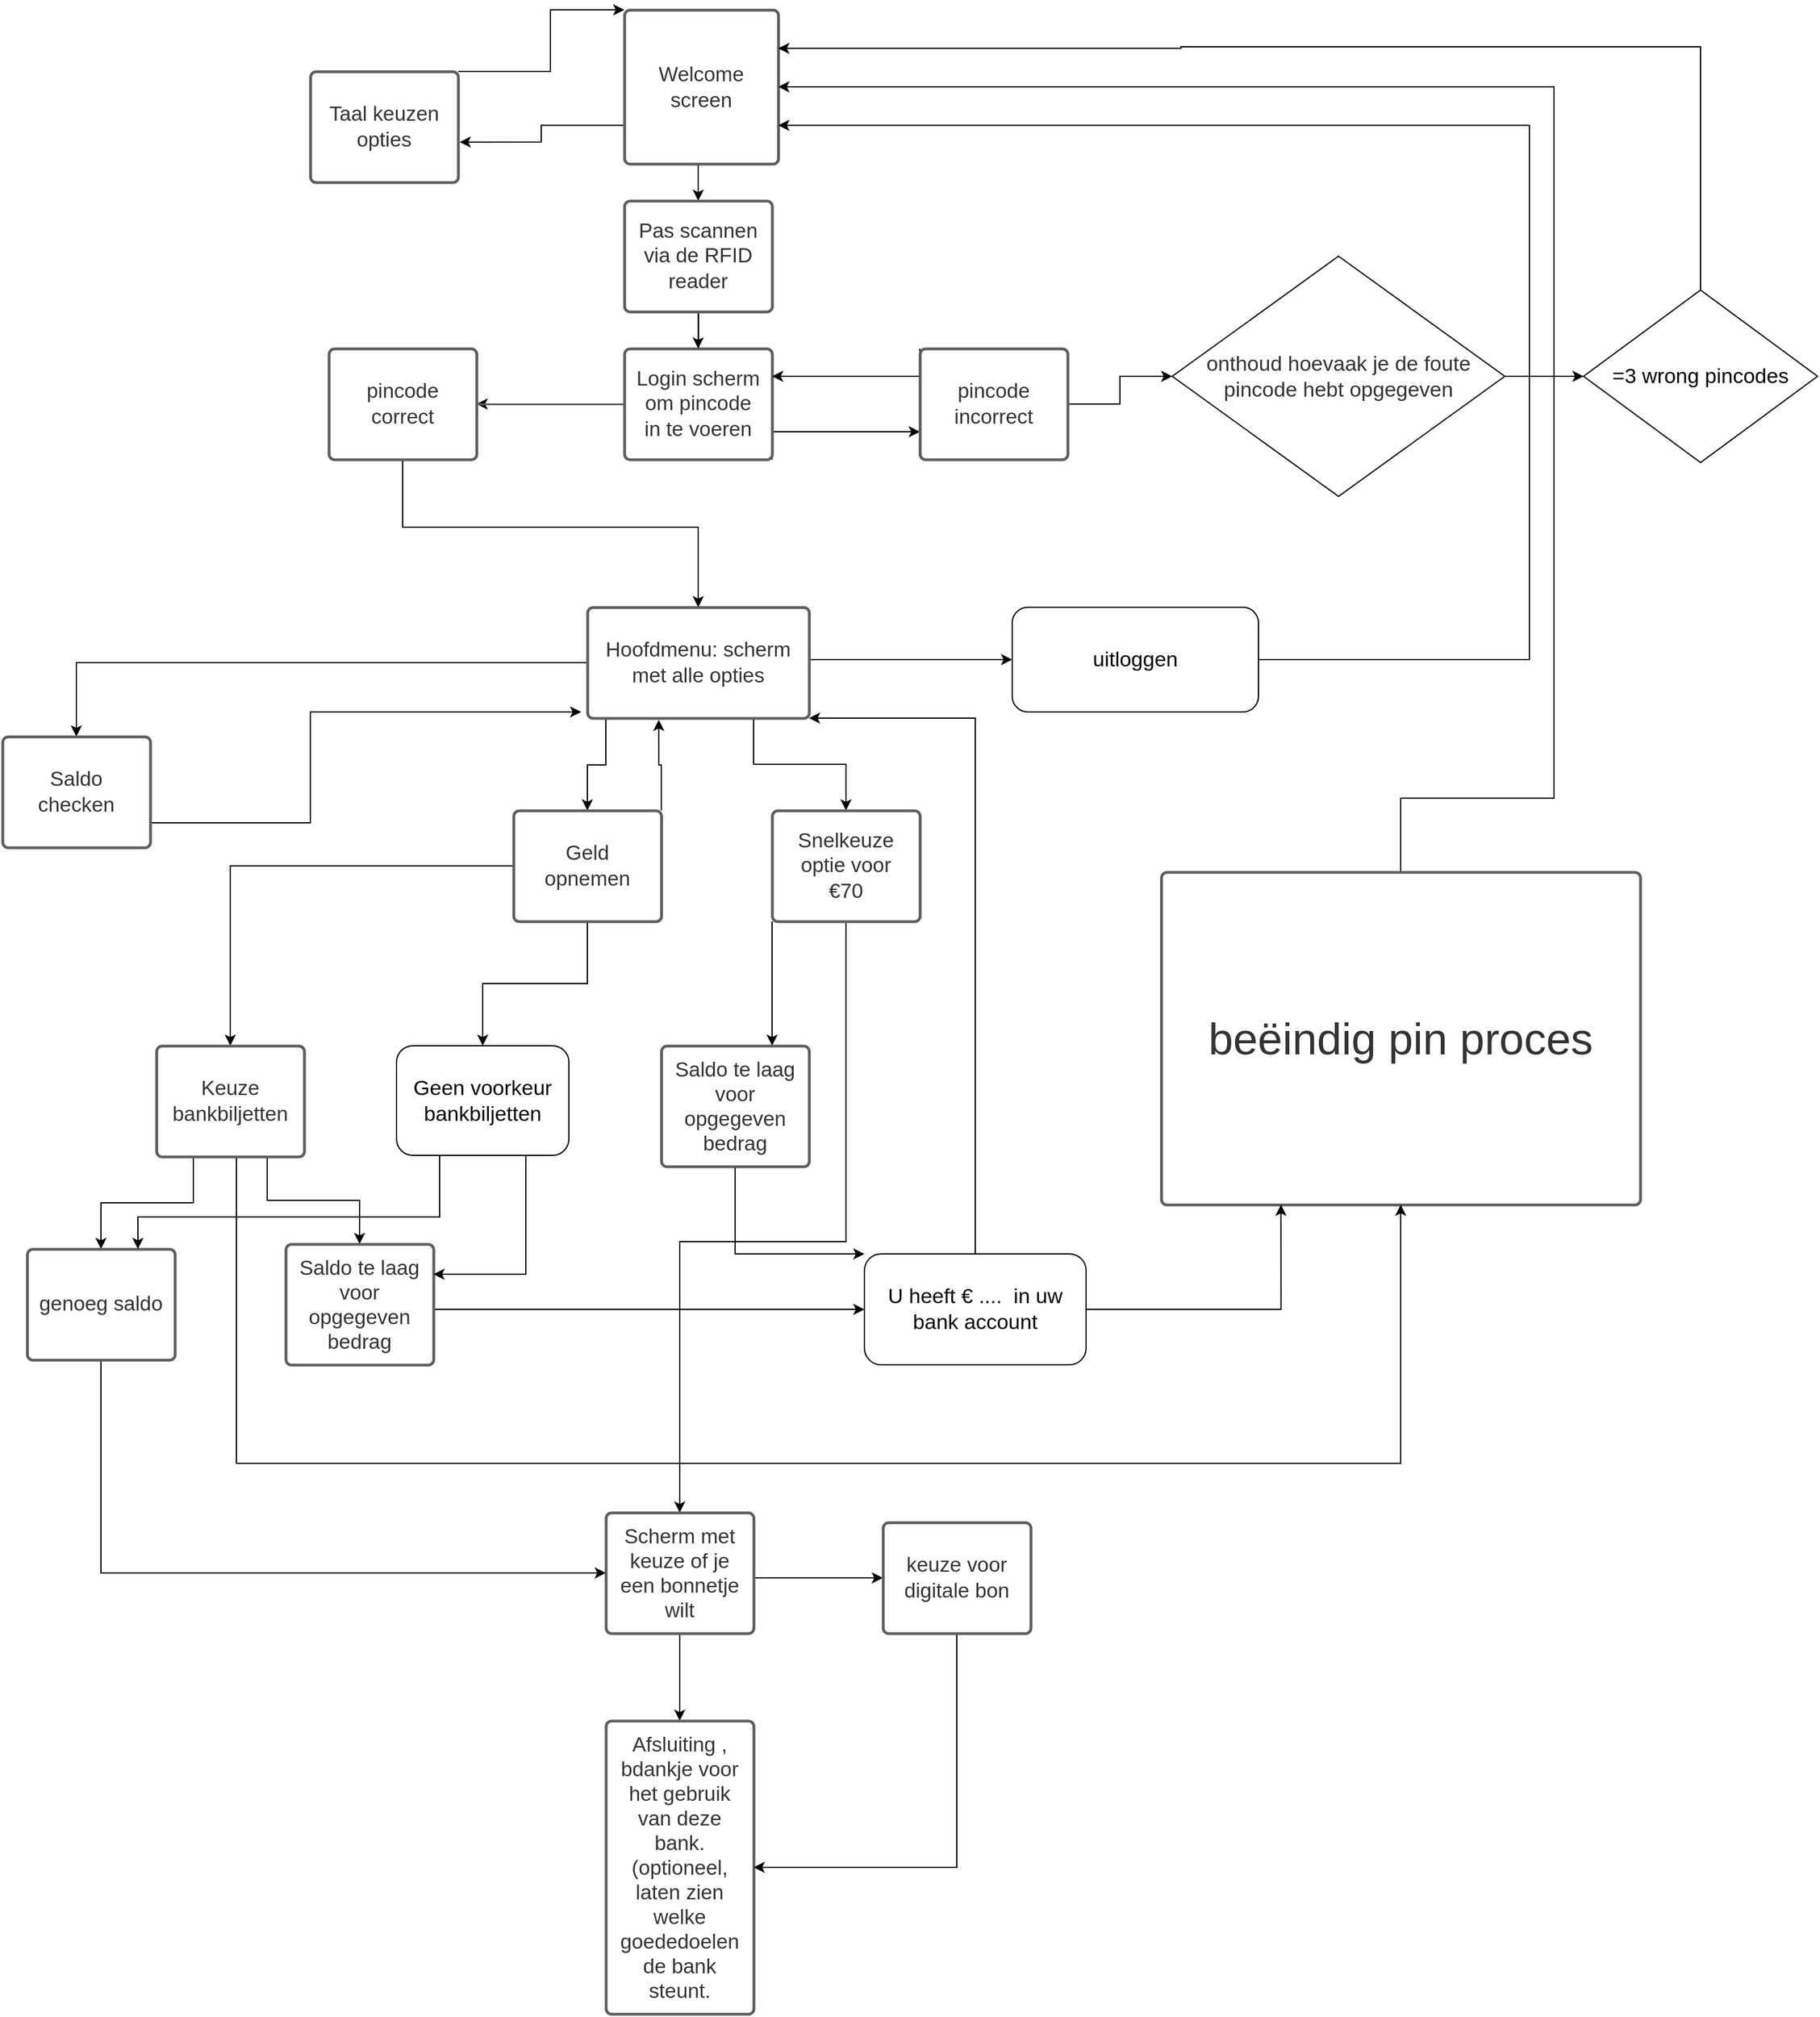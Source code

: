 <mxfile version="14.3.2" type="device"><diagram id="6TwHwUzvf1JlpeGku9jN" name="Page-1"><mxGraphModel dx="1826" dy="1998" grid="1" gridSize="10" guides="1" tooltips="1" connect="1" arrows="1" fold="1" page="1" pageScale="1" pageWidth="827" pageHeight="1169" math="0" shadow="0"><root><mxCell id="0"/><mxCell id="1" parent="0"/><mxCell id="EdNJwBagdOE1zXl4l_WX-129" style="edgeStyle=orthogonalEdgeStyle;rounded=0;orthogonalLoop=1;jettySize=auto;html=1;exitX=0.5;exitY=1;exitDx=0;exitDy=0;entryX=0.5;entryY=0;entryDx=0;entryDy=0;" parent="1" source="EdNJwBagdOE1zXl4l_WX-60" target="EdNJwBagdOE1zXl4l_WX-72" edge="1"><mxGeometry relative="1" as="geometry"/></mxCell><mxCell id="EdNJwBagdOE1zXl4l_WX-163" style="edgeStyle=orthogonalEdgeStyle;rounded=0;orthogonalLoop=1;jettySize=auto;html=1;exitX=0;exitY=0.75;exitDx=0;exitDy=0;entryX=1.011;entryY=0.637;entryDx=0;entryDy=0;entryPerimeter=0;" parent="1" source="EdNJwBagdOE1zXl4l_WX-60" target="EdNJwBagdOE1zXl4l_WX-73" edge="1"><mxGeometry relative="1" as="geometry"><mxPoint x="570" y="80" as="targetPoint"/></mxGeometry></mxCell><UserObject label="Welcome screen" lucidchartObjectId="Pe5U74-ZCn~P" id="EdNJwBagdOE1zXl4l_WX-60"><mxCell style="html=1;overflow=block;blockSpacing=1;whiteSpace=wrap;;whiteSpace=wrap;fontSize=16.7;fontColor=#333333;align=center;spacing=9;strokeColor=#5e5e5e;strokeOpacity=100;rounded=1;absoluteArcSize=1;arcSize=9;strokeWidth=2.3;" parent="1" vertex="1"><mxGeometry x="685" y="-40" width="125" height="125" as="geometry"/></mxCell></UserObject><mxCell id="EdNJwBagdOE1zXl4l_WX-150" value="" style="edgeStyle=orthogonalEdgeStyle;rounded=0;orthogonalLoop=1;jettySize=auto;html=1;" parent="1" source="EdNJwBagdOE1zXl4l_WX-61" target="EdNJwBagdOE1zXl4l_WX-77" edge="1"><mxGeometry relative="1" as="geometry"/></mxCell><mxCell id="EdNJwBagdOE1zXl4l_WX-171" style="edgeStyle=orthogonalEdgeStyle;rounded=0;orthogonalLoop=1;jettySize=auto;html=1;exitX=1;exitY=1;exitDx=0;exitDy=0;entryX=0;entryY=0.75;entryDx=0;entryDy=0;" parent="1" source="EdNJwBagdOE1zXl4l_WX-61" target="EdNJwBagdOE1zXl4l_WX-79" edge="1"><mxGeometry relative="1" as="geometry"><Array as="points"><mxPoint x="805" y="303"/></Array></mxGeometry></mxCell><UserObject label="Login scherm om pincode in te voeren" lucidchartObjectId="j99iEyHKEl2F" id="EdNJwBagdOE1zXl4l_WX-61"><mxCell style="html=1;overflow=block;blockSpacing=1;whiteSpace=wrap;;whiteSpace=wrap;fontSize=16.7;fontColor=#333333;align=center;spacing=9;strokeColor=#5E5E5E;rounded=1;absoluteArcSize=1;arcSize=9;strokeWidth=2.3;" parent="1" vertex="1"><mxGeometry x="685" y="235" width="120" height="90" as="geometry"/></mxCell></UserObject><UserObject label="" lucidchartObjectId="SznltA3EEMc." id="EdNJwBagdOE1zXl4l_WX-63"><mxCell style="html=1;jettySize=18;whiteSpace=wrap;fontSize=13;strokeColor=#5E5E5E;strokeWidth=1.5;rounded=0;startArrow=none;;endArrow=none;;exitX=0.5;exitY=1.013;exitPerimeter=0;entryX=0.5;entryY=-0.012;entryPerimeter=0;" parent="1" source="EdNJwBagdOE1zXl4l_WX-72" target="EdNJwBagdOE1zXl4l_WX-61" edge="1"><mxGeometry width="100" height="100" relative="1" as="geometry"><Array as="points"/></mxGeometry></mxCell></UserObject><mxCell id="EdNJwBagdOE1zXl4l_WX-134" style="edgeStyle=orthogonalEdgeStyle;rounded=0;orthogonalLoop=1;jettySize=auto;html=1;entryX=0.5;entryY=0;entryDx=0;entryDy=0;" parent="1" source="EdNJwBagdOE1zXl4l_WX-65" target="EdNJwBagdOE1zXl4l_WX-66" edge="1"><mxGeometry relative="1" as="geometry"/></mxCell><mxCell id="EdNJwBagdOE1zXl4l_WX-136" style="edgeStyle=orthogonalEdgeStyle;rounded=0;orthogonalLoop=1;jettySize=auto;html=1;exitX=0.25;exitY=1;exitDx=0;exitDy=0;entryX=0.5;entryY=0;entryDx=0;entryDy=0;" parent="1" source="EdNJwBagdOE1zXl4l_WX-65" target="EdNJwBagdOE1zXl4l_WX-67" edge="1"><mxGeometry relative="1" as="geometry"><Array as="points"><mxPoint x="670" y="535"/><mxPoint x="670" y="573"/><mxPoint x="655" y="573"/></Array></mxGeometry></mxCell><mxCell id="EdNJwBagdOE1zXl4l_WX-137" style="edgeStyle=orthogonalEdgeStyle;rounded=0;orthogonalLoop=1;jettySize=auto;html=1;exitX=0.75;exitY=1;exitDx=0;exitDy=0;entryX=0.5;entryY=0;entryDx=0;entryDy=0;" parent="1" source="EdNJwBagdOE1zXl4l_WX-65" target="EdNJwBagdOE1zXl4l_WX-68" edge="1"><mxGeometry relative="1" as="geometry"/></mxCell><mxCell id="EdNJwBagdOE1zXl4l_WX-153" style="edgeStyle=orthogonalEdgeStyle;rounded=0;orthogonalLoop=1;jettySize=auto;html=1;exitX=1;exitY=0.5;exitDx=0;exitDy=0;entryX=0;entryY=0.5;entryDx=0;entryDy=0;" parent="1" source="EdNJwBagdOE1zXl4l_WX-65" target="EdNJwBagdOE1zXl4l_WX-152" edge="1"><mxGeometry relative="1" as="geometry"><Array as="points"><mxPoint x="835" y="488"/></Array></mxGeometry></mxCell><UserObject label="Hoofdmenu: scherm met alle opties" lucidchartObjectId="Xd-i0r9BGvrE" id="EdNJwBagdOE1zXl4l_WX-65"><mxCell style="html=1;overflow=block;blockSpacing=1;whiteSpace=wrap;;whiteSpace=wrap;fontSize=16.7;fontColor=#333333;align=center;spacing=3.8;strokeColor=#5e5e5e;strokeOpacity=100;rounded=1;absoluteArcSize=1;arcSize=9;strokeWidth=2.3;" parent="1" vertex="1"><mxGeometry x="655" y="445" width="180" height="90" as="geometry"/></mxCell></UserObject><mxCell id="EdNJwBagdOE1zXl4l_WX-135" style="edgeStyle=orthogonalEdgeStyle;rounded=0;orthogonalLoop=1;jettySize=auto;html=1;" parent="1" source="EdNJwBagdOE1zXl4l_WX-66" edge="1"><mxGeometry relative="1" as="geometry"><mxPoint x="650" y="530" as="targetPoint"/><Array as="points"><mxPoint x="240" y="620"/><mxPoint x="430" y="620"/><mxPoint x="430" y="530"/></Array></mxGeometry></mxCell><UserObject label="Saldo checken" lucidchartObjectId="Nh-iaaxt1KkI" id="EdNJwBagdOE1zXl4l_WX-66"><mxCell style="html=1;overflow=block;blockSpacing=1;whiteSpace=wrap;;whiteSpace=wrap;fontSize=16.7;fontColor=#333333;align=center;spacing=9;strokeColor=#5e5e5e;strokeOpacity=100;rounded=1;absoluteArcSize=1;arcSize=9;strokeWidth=2.3;" parent="1" vertex="1"><mxGeometry x="180" y="550" width="120" height="90" as="geometry"/></mxCell></UserObject><mxCell id="EdNJwBagdOE1zXl4l_WX-144" style="edgeStyle=orthogonalEdgeStyle;rounded=0;orthogonalLoop=1;jettySize=auto;html=1;exitX=0;exitY=0.5;exitDx=0;exitDy=0;entryX=0.5;entryY=0;entryDx=0;entryDy=0;" parent="1" source="EdNJwBagdOE1zXl4l_WX-67" target="EdNJwBagdOE1zXl4l_WX-93" edge="1"><mxGeometry relative="1" as="geometry"/></mxCell><mxCell id="EdNJwBagdOE1zXl4l_WX-156" style="edgeStyle=orthogonalEdgeStyle;rounded=0;orthogonalLoop=1;jettySize=auto;html=1;exitX=1;exitY=0;exitDx=0;exitDy=0;entryX=0.322;entryY=1.015;entryDx=0;entryDy=0;entryPerimeter=0;" parent="1" source="EdNJwBagdOE1zXl4l_WX-67" target="EdNJwBagdOE1zXl4l_WX-65" edge="1"><mxGeometry relative="1" as="geometry"><Array as="points"><mxPoint x="715" y="573"/><mxPoint x="713" y="573"/></Array></mxGeometry></mxCell><mxCell id="FgtFt70SbwdbyggGyGwS-2" style="edgeStyle=orthogonalEdgeStyle;rounded=0;orthogonalLoop=1;jettySize=auto;html=1;exitX=0.5;exitY=1;exitDx=0;exitDy=0;entryX=0.5;entryY=0;entryDx=0;entryDy=0;" edge="1" parent="1" source="EdNJwBagdOE1zXl4l_WX-67" target="FgtFt70SbwdbyggGyGwS-1"><mxGeometry relative="1" as="geometry"/></mxCell><UserObject label="Geld opnemen " lucidchartObjectId="Ph-i7EwRPh6z" id="EdNJwBagdOE1zXl4l_WX-67"><mxCell style="html=1;overflow=block;blockSpacing=1;whiteSpace=wrap;;whiteSpace=wrap;fontSize=16.7;fontColor=#333333;align=center;spacing=9;strokeColor=#5e5e5e;strokeOpacity=100;rounded=1;absoluteArcSize=1;arcSize=9;strokeWidth=2.3;" parent="1" vertex="1"><mxGeometry x="595" y="610" width="120" height="90" as="geometry"/></mxCell></UserObject><mxCell id="EdNJwBagdOE1zXl4l_WX-138" style="edgeStyle=orthogonalEdgeStyle;rounded=0;orthogonalLoop=1;jettySize=auto;html=1;exitX=0;exitY=1;exitDx=0;exitDy=0;entryX=0.75;entryY=0;entryDx=0;entryDy=0;" parent="1" source="EdNJwBagdOE1zXl4l_WX-68" target="EdNJwBagdOE1zXl4l_WX-111" edge="1"><mxGeometry relative="1" as="geometry"/></mxCell><mxCell id="EdNJwBagdOE1zXl4l_WX-140" style="edgeStyle=orthogonalEdgeStyle;rounded=0;orthogonalLoop=1;jettySize=auto;html=1;entryX=0.5;entryY=0;entryDx=0;entryDy=0;" parent="1" source="EdNJwBagdOE1zXl4l_WX-68" target="EdNJwBagdOE1zXl4l_WX-69" edge="1"><mxGeometry relative="1" as="geometry"><mxPoint x="865" y="790" as="targetPoint"/><Array as="points"><mxPoint x="865" y="960"/><mxPoint x="730" y="960"/></Array></mxGeometry></mxCell><UserObject label="Snelkeuze optie voor €70" lucidchartObjectId="Hl-iGzlILhu1" id="EdNJwBagdOE1zXl4l_WX-68"><mxCell style="html=1;overflow=block;blockSpacing=1;whiteSpace=wrap;;whiteSpace=wrap;fontSize=16.7;fontColor=#333333;align=center;spacing=9;strokeColor=#5e5e5e;strokeOpacity=100;rounded=1;absoluteArcSize=1;arcSize=9;strokeWidth=2.3;" parent="1" vertex="1"><mxGeometry x="805" y="610" width="120" height="90" as="geometry"/></mxCell></UserObject><mxCell id="EdNJwBagdOE1zXl4l_WX-147" style="edgeStyle=orthogonalEdgeStyle;rounded=0;orthogonalLoop=1;jettySize=auto;html=1;exitX=0.5;exitY=1;exitDx=0;exitDy=0;entryX=0.5;entryY=0;entryDx=0;entryDy=0;" parent="1" source="EdNJwBagdOE1zXl4l_WX-69" target="EdNJwBagdOE1zXl4l_WX-70" edge="1"><mxGeometry relative="1" as="geometry"/></mxCell><mxCell id="EdNJwBagdOE1zXl4l_WX-148" style="edgeStyle=orthogonalEdgeStyle;rounded=0;orthogonalLoop=1;jettySize=auto;html=1;exitX=1;exitY=0.5;exitDx=0;exitDy=0;" parent="1" source="EdNJwBagdOE1zXl4l_WX-69" target="EdNJwBagdOE1zXl4l_WX-118" edge="1"><mxGeometry relative="1" as="geometry"><Array as="points"><mxPoint x="790" y="1233"/></Array></mxGeometry></mxCell><UserObject label="Scherm met keuze of je een bonnetje wilt" lucidchartObjectId="Rm-iFA-LpsEx" id="EdNJwBagdOE1zXl4l_WX-69"><mxCell style="html=1;overflow=block;blockSpacing=1;whiteSpace=wrap;;whiteSpace=wrap;fontSize=16.7;fontColor=#333333;align=center;spacing=9;strokeColor=#5e5e5e;strokeOpacity=100;rounded=1;absoluteArcSize=1;arcSize=9;strokeWidth=2.3;" parent="1" vertex="1"><mxGeometry x="670" y="1180" width="120" height="98" as="geometry"/></mxCell></UserObject><UserObject label="Afsluiting , bdankje voor het gebruik van deze bank. (optioneel, laten zien welke goededoelen de bank steunt." lucidchartObjectId="rn-iJdCi14Pi" id="EdNJwBagdOE1zXl4l_WX-70"><mxCell style="html=1;overflow=block;blockSpacing=1;whiteSpace=wrap;;whiteSpace=wrap;fontSize=16.7;fontColor=#333333;align=center;spacing=9;strokeColor=#5e5e5e;strokeOpacity=100;rounded=1;absoluteArcSize=1;arcSize=9;strokeWidth=2.3;" parent="1" vertex="1"><mxGeometry x="670" y="1349" width="120" height="238" as="geometry"/></mxCell></UserObject><mxCell id="EdNJwBagdOE1zXl4l_WX-130" style="edgeStyle=orthogonalEdgeStyle;rounded=0;orthogonalLoop=1;jettySize=auto;html=1;exitX=0.5;exitY=1;exitDx=0;exitDy=0;entryX=0.5;entryY=0;entryDx=0;entryDy=0;" parent="1" source="EdNJwBagdOE1zXl4l_WX-72" target="EdNJwBagdOE1zXl4l_WX-61" edge="1"><mxGeometry relative="1" as="geometry"/></mxCell><UserObject label="Pas scannen via de RFID reader" lucidchartObjectId="SznlHp2wjGHZ" id="EdNJwBagdOE1zXl4l_WX-72"><mxCell style="html=1;overflow=block;blockSpacing=1;whiteSpace=wrap;;whiteSpace=wrap;fontSize=16.7;fontColor=#333333;align=center;spacing=9;strokeColor=#5e5e5e;strokeOpacity=100;rounded=1;absoluteArcSize=1;arcSize=9;strokeWidth=2.3;" parent="1" vertex="1"><mxGeometry x="685" y="115" width="120" height="90" as="geometry"/></mxCell></UserObject><mxCell id="EdNJwBagdOE1zXl4l_WX-162" style="edgeStyle=orthogonalEdgeStyle;rounded=0;orthogonalLoop=1;jettySize=auto;html=1;exitX=1;exitY=0;exitDx=0;exitDy=0;entryX=0;entryY=0;entryDx=0;entryDy=0;" parent="1" source="EdNJwBagdOE1zXl4l_WX-73" target="EdNJwBagdOE1zXl4l_WX-60" edge="1"><mxGeometry relative="1" as="geometry"><Array as="points"><mxPoint x="625" y="10"/></Array></mxGeometry></mxCell><UserObject label="Taal keuzen opties" lucidchartObjectId="UBnl72O_6BCM" id="EdNJwBagdOE1zXl4l_WX-73"><mxCell style="html=1;overflow=block;blockSpacing=1;whiteSpace=wrap;;whiteSpace=wrap;fontSize=16.7;fontColor=#333333;align=center;spacing=9;strokeColor=#5e5e5e;strokeOpacity=100;rounded=1;absoluteArcSize=1;arcSize=9;strokeWidth=2.3;" parent="1" vertex="1"><mxGeometry x="430" y="10" width="120" height="90" as="geometry"/></mxCell></UserObject><mxCell id="EdNJwBagdOE1zXl4l_WX-179" style="edgeStyle=orthogonalEdgeStyle;rounded=0;orthogonalLoop=1;jettySize=auto;html=1;entryX=1;entryY=0.5;entryDx=0;entryDy=0;" parent="1" source="EdNJwBagdOE1zXl4l_WX-76" target="EdNJwBagdOE1zXl4l_WX-60" edge="1"><mxGeometry relative="1" as="geometry"><mxPoint x="1315" y="550" as="targetPoint"/><Array as="points"><mxPoint x="1316" y="600"/><mxPoint x="1440" y="600"/><mxPoint x="1440" y="23"/></Array></mxGeometry></mxCell><UserObject label="&lt;font style=&quot;font-size: 36px&quot;&gt;beëindig pin proces&lt;/font&gt;" lucidchartObjectId="mDnlrgMBPLI-" id="EdNJwBagdOE1zXl4l_WX-76"><mxCell style="html=1;overflow=block;blockSpacing=1;whiteSpace=wrap;;whiteSpace=wrap;fontSize=16.7;fontColor=#333333;align=center;spacing=3.8;strokeColor=#5e5e5e;strokeOpacity=100;rounded=1;absoluteArcSize=1;arcSize=9;strokeWidth=2.3;" parent="1" vertex="1"><mxGeometry x="1121" y="660" width="389" height="270" as="geometry"/></mxCell></UserObject><mxCell id="EdNJwBagdOE1zXl4l_WX-133" style="edgeStyle=orthogonalEdgeStyle;rounded=0;orthogonalLoop=1;jettySize=auto;html=1;entryX=0.5;entryY=0;entryDx=0;entryDy=0;" parent="1" source="EdNJwBagdOE1zXl4l_WX-77" target="EdNJwBagdOE1zXl4l_WX-65" edge="1"><mxGeometry relative="1" as="geometry"><Array as="points"><mxPoint x="505" y="380"/><mxPoint x="745" y="380"/></Array></mxGeometry></mxCell><UserObject label="pincode correct" lucidchartObjectId="hEnle1-YwmPO" id="EdNJwBagdOE1zXl4l_WX-77"><mxCell style="html=1;overflow=block;blockSpacing=1;whiteSpace=wrap;;whiteSpace=wrap;fontSize=16.7;fontColor=#333333;align=center;spacing=3.8;strokeColor=#5e5e5e;strokeOpacity=100;rounded=1;absoluteArcSize=1;arcSize=9;strokeWidth=2.3;" parent="1" vertex="1"><mxGeometry x="445" y="235" width="120" height="90" as="geometry"/></mxCell></UserObject><UserObject label="" lucidchartObjectId="KEnl5D.08MoR" id="EdNJwBagdOE1zXl4l_WX-78"><mxCell style="html=1;jettySize=18;whiteSpace=wrap;fontSize=13;strokeColor=#5E5E5E;strokeWidth=1.5;rounded=0;startArrow=none;;endArrow=none;;exitX=1.009;exitY=0.5;exitPerimeter=0;entryX=-0.009;entryY=0.5;entryPerimeter=0;" parent="1" source="EdNJwBagdOE1zXl4l_WX-77" target="EdNJwBagdOE1zXl4l_WX-61" edge="1"><mxGeometry width="100" height="100" relative="1" as="geometry"><Array as="points"/></mxGeometry></mxCell></UserObject><mxCell id="EdNJwBagdOE1zXl4l_WX-166" style="edgeStyle=orthogonalEdgeStyle;rounded=0;orthogonalLoop=1;jettySize=auto;html=1;exitX=1;exitY=0.5;exitDx=0;exitDy=0;entryX=0;entryY=0.5;entryDx=0;entryDy=0;" parent="1" source="EdNJwBagdOE1zXl4l_WX-79" target="EdNJwBagdOE1zXl4l_WX-164" edge="1"><mxGeometry relative="1" as="geometry"/></mxCell><mxCell id="EdNJwBagdOE1zXl4l_WX-172" style="edgeStyle=orthogonalEdgeStyle;rounded=0;orthogonalLoop=1;jettySize=auto;html=1;exitX=0;exitY=0;exitDx=0;exitDy=0;entryX=1;entryY=0.25;entryDx=0;entryDy=0;" parent="1" source="EdNJwBagdOE1zXl4l_WX-79" target="EdNJwBagdOE1zXl4l_WX-61" edge="1"><mxGeometry relative="1" as="geometry"><Array as="points"><mxPoint x="925" y="258"/></Array></mxGeometry></mxCell><UserObject label="pincode incorrect" lucidchartObjectId="SEnlTxYCzIsb" id="EdNJwBagdOE1zXl4l_WX-79"><mxCell style="html=1;overflow=block;blockSpacing=1;whiteSpace=wrap;;whiteSpace=wrap;fontSize=16.7;fontColor=#333333;align=center;spacing=9;strokeColor=#5e5e5e;strokeOpacity=100;rounded=1;absoluteArcSize=1;arcSize=9;strokeWidth=2.3;" parent="1" vertex="1"><mxGeometry x="925" y="235" width="120" height="90" as="geometry"/></mxCell></UserObject><mxCell id="EdNJwBagdOE1zXl4l_WX-143" style="edgeStyle=orthogonalEdgeStyle;rounded=0;orthogonalLoop=1;jettySize=auto;html=1;exitX=0.75;exitY=1;exitDx=0;exitDy=0;entryX=0.5;entryY=0;entryDx=0;entryDy=0;" parent="1" source="EdNJwBagdOE1zXl4l_WX-93" target="EdNJwBagdOE1zXl4l_WX-99" edge="1"><mxGeometry relative="1" as="geometry"/></mxCell><mxCell id="EdNJwBagdOE1zXl4l_WX-145" style="edgeStyle=orthogonalEdgeStyle;rounded=0;orthogonalLoop=1;jettySize=auto;html=1;exitX=0.25;exitY=1;exitDx=0;exitDy=0;entryX=0.5;entryY=0;entryDx=0;entryDy=0;" parent="1" source="EdNJwBagdOE1zXl4l_WX-93" target="EdNJwBagdOE1zXl4l_WX-104" edge="1"><mxGeometry relative="1" as="geometry"/></mxCell><mxCell id="EdNJwBagdOE1zXl4l_WX-177" style="edgeStyle=orthogonalEdgeStyle;rounded=0;orthogonalLoop=1;jettySize=auto;html=1;entryX=0.5;entryY=1;entryDx=0;entryDy=0;" parent="1" source="EdNJwBagdOE1zXl4l_WX-93" target="EdNJwBagdOE1zXl4l_WX-76" edge="1"><mxGeometry relative="1" as="geometry"><Array as="points"><mxPoint x="370" y="1140"/><mxPoint x="1315" y="1140"/></Array></mxGeometry></mxCell><UserObject label="Keuze bankbiljetten " lucidchartObjectId="h3nl~TLBXXea" id="EdNJwBagdOE1zXl4l_WX-93"><mxCell style="html=1;overflow=block;blockSpacing=1;whiteSpace=wrap;;whiteSpace=wrap;fontSize=16.7;fontColor=#333333;align=center;spacing=9;strokeColor=#5e5e5e;strokeOpacity=100;rounded=1;absoluteArcSize=1;arcSize=9;strokeWidth=2.3;" parent="1" vertex="1"><mxGeometry x="305" y="801" width="120" height="90" as="geometry"/></mxCell></UserObject><mxCell id="EdNJwBagdOE1zXl4l_WX-160" style="edgeStyle=orthogonalEdgeStyle;rounded=0;orthogonalLoop=1;jettySize=auto;html=1;exitX=1;exitY=0.5;exitDx=0;exitDy=0;entryX=0;entryY=0.5;entryDx=0;entryDy=0;" parent="1" source="EdNJwBagdOE1zXl4l_WX-99" target="EdNJwBagdOE1zXl4l_WX-158" edge="1"><mxGeometry relative="1" as="geometry"><Array as="points"><mxPoint x="530" y="1015"/></Array></mxGeometry></mxCell><UserObject label="Saldo te laag voor opgegeven bedrag" lucidchartObjectId="84nlHkH-lTTY" id="EdNJwBagdOE1zXl4l_WX-99"><mxCell style="html=1;overflow=block;blockSpacing=1;whiteSpace=wrap;;whiteSpace=wrap;fontSize=16.7;fontColor=#333333;align=center;spacing=9;strokeColor=#5e5e5e;strokeOpacity=100;rounded=1;absoluteArcSize=1;arcSize=9;strokeWidth=2.3;" parent="1" vertex="1"><mxGeometry x="410" y="962" width="120" height="98" as="geometry"/></mxCell></UserObject><mxCell id="EdNJwBagdOE1zXl4l_WX-146" style="edgeStyle=orthogonalEdgeStyle;rounded=0;orthogonalLoop=1;jettySize=auto;html=1;exitX=0.5;exitY=1;exitDx=0;exitDy=0;entryX=0;entryY=0.5;entryDx=0;entryDy=0;" parent="1" source="EdNJwBagdOE1zXl4l_WX-104" target="EdNJwBagdOE1zXl4l_WX-69" edge="1"><mxGeometry relative="1" as="geometry"/></mxCell><UserObject label="genoeg saldo" lucidchartObjectId="J5nltCtSRv~j" id="EdNJwBagdOE1zXl4l_WX-104"><mxCell style="html=1;overflow=block;blockSpacing=1;whiteSpace=wrap;;whiteSpace=wrap;fontSize=16.7;fontColor=#333333;align=center;spacing=9;strokeColor=#5e5e5e;strokeOpacity=100;rounded=1;absoluteArcSize=1;arcSize=9;strokeWidth=2.3;" parent="1" vertex="1"><mxGeometry x="200" y="966" width="120" height="90" as="geometry"/></mxCell></UserObject><mxCell id="EdNJwBagdOE1zXl4l_WX-159" style="edgeStyle=orthogonalEdgeStyle;rounded=0;orthogonalLoop=1;jettySize=auto;html=1;exitX=0.5;exitY=1;exitDx=0;exitDy=0;entryX=0;entryY=0;entryDx=0;entryDy=0;" parent="1" source="EdNJwBagdOE1zXl4l_WX-111" target="EdNJwBagdOE1zXl4l_WX-158" edge="1"><mxGeometry relative="1" as="geometry"><Array as="points"><mxPoint x="775" y="970"/></Array></mxGeometry></mxCell><UserObject label="Saldo te laag voor opgegeven bedrag" lucidchartObjectId="l8nlsjKykpd8" id="EdNJwBagdOE1zXl4l_WX-111"><mxCell style="html=1;overflow=block;blockSpacing=1;whiteSpace=wrap;;whiteSpace=wrap;fontSize=16.7;fontColor=#333333;align=center;spacing=9;strokeColor=#5e5e5e;strokeOpacity=100;rounded=1;absoluteArcSize=1;arcSize=9;strokeWidth=2.3;" parent="1" vertex="1"><mxGeometry x="715" y="801" width="120" height="98" as="geometry"/></mxCell></UserObject><mxCell id="EdNJwBagdOE1zXl4l_WX-149" style="edgeStyle=orthogonalEdgeStyle;rounded=0;orthogonalLoop=1;jettySize=auto;html=1;entryX=1;entryY=0.5;entryDx=0;entryDy=0;" parent="1" source="EdNJwBagdOE1zXl4l_WX-118" target="EdNJwBagdOE1zXl4l_WX-70" edge="1"><mxGeometry relative="1" as="geometry"><Array as="points"><mxPoint x="955" y="1468"/></Array></mxGeometry></mxCell><UserObject label="keuze voor digitale bon" lucidchartObjectId="19nlyw2oZks." id="EdNJwBagdOE1zXl4l_WX-118"><mxCell style="html=1;overflow=block;blockSpacing=1;whiteSpace=wrap;;whiteSpace=wrap;fontSize=16.7;fontColor=#333333;align=center;spacing=9;strokeColor=#5e5e5e;strokeOpacity=100;rounded=1;absoluteArcSize=1;arcSize=9;strokeWidth=2.3;" parent="1" vertex="1"><mxGeometry x="895" y="1188" width="120" height="90" as="geometry"/></mxCell></UserObject><mxCell id="EdNJwBagdOE1zXl4l_WX-175" style="edgeStyle=orthogonalEdgeStyle;rounded=0;orthogonalLoop=1;jettySize=auto;html=1;entryX=1;entryY=0.75;entryDx=0;entryDy=0;" parent="1" source="EdNJwBagdOE1zXl4l_WX-152" target="EdNJwBagdOE1zXl4l_WX-60" edge="1"><mxGeometry relative="1" as="geometry"><Array as="points"><mxPoint x="1420" y="488"/><mxPoint x="1420" y="54"/></Array></mxGeometry></mxCell><mxCell id="EdNJwBagdOE1zXl4l_WX-152" value="uitloggen" style="rounded=1;whiteSpace=wrap;html=1;fontSize=17;" parent="1" vertex="1"><mxGeometry x="1000" y="445" width="200" height="85" as="geometry"/></mxCell><mxCell id="EdNJwBagdOE1zXl4l_WX-161" style="edgeStyle=orthogonalEdgeStyle;rounded=0;orthogonalLoop=1;jettySize=auto;html=1;exitX=0.5;exitY=0;exitDx=0;exitDy=0;entryX=1;entryY=1;entryDx=0;entryDy=0;" parent="1" source="EdNJwBagdOE1zXl4l_WX-158" target="EdNJwBagdOE1zXl4l_WX-65" edge="1"><mxGeometry relative="1" as="geometry"><Array as="points"><mxPoint x="970" y="535"/></Array></mxGeometry></mxCell><mxCell id="EdNJwBagdOE1zXl4l_WX-178" style="edgeStyle=orthogonalEdgeStyle;rounded=0;orthogonalLoop=1;jettySize=auto;html=1;exitX=1;exitY=0.5;exitDx=0;exitDy=0;entryX=0.25;entryY=1;entryDx=0;entryDy=0;" parent="1" source="EdNJwBagdOE1zXl4l_WX-158" target="EdNJwBagdOE1zXl4l_WX-76" edge="1"><mxGeometry relative="1" as="geometry"><mxPoint x="1230" y="1015" as="targetPoint"/></mxGeometry></mxCell><mxCell id="EdNJwBagdOE1zXl4l_WX-158" value="U heeft € ....&amp;nbsp; in uw bank account" style="rounded=1;whiteSpace=wrap;html=1;fontSize=17;" parent="1" vertex="1"><mxGeometry x="880" y="970" width="180" height="90" as="geometry"/></mxCell><mxCell id="EdNJwBagdOE1zXl4l_WX-168" value="" style="edgeStyle=orthogonalEdgeStyle;rounded=0;orthogonalLoop=1;jettySize=auto;html=1;" parent="1" source="EdNJwBagdOE1zXl4l_WX-164" target="EdNJwBagdOE1zXl4l_WX-167" edge="1"><mxGeometry relative="1" as="geometry"><Array as="points"><mxPoint x="1450" y="258"/><mxPoint x="1450" y="258"/></Array></mxGeometry></mxCell><mxCell id="EdNJwBagdOE1zXl4l_WX-164" value="&lt;font color=&quot;#333333&quot;&gt;&lt;span style=&quot;font-size: 17px&quot;&gt;onthoud hoevaak je de foute pincode hebt opgegeven&lt;/span&gt;&lt;/font&gt;" style="rhombus;whiteSpace=wrap;html=1;" parent="1" vertex="1"><mxGeometry x="1130" y="160" width="270" height="195" as="geometry"/></mxCell><mxCell id="EdNJwBagdOE1zXl4l_WX-174" style="edgeStyle=orthogonalEdgeStyle;rounded=0;orthogonalLoop=1;jettySize=auto;html=1;entryX=1;entryY=0.25;entryDx=0;entryDy=0;" parent="1" source="EdNJwBagdOE1zXl4l_WX-167" target="EdNJwBagdOE1zXl4l_WX-60" edge="1"><mxGeometry relative="1" as="geometry"><Array as="points"><mxPoint x="1559" y="-10"/><mxPoint x="1137" y="-10"/></Array></mxGeometry></mxCell><mxCell id="EdNJwBagdOE1zXl4l_WX-167" value="&lt;font style=&quot;font-size: 17px&quot;&gt;=3 wrong pincodes&lt;/font&gt;" style="rhombus;whiteSpace=wrap;html=1;" parent="1" vertex="1"><mxGeometry x="1464" y="187.5" width="190" height="140" as="geometry"/></mxCell><mxCell id="FgtFt70SbwdbyggGyGwS-4" style="edgeStyle=orthogonalEdgeStyle;rounded=0;orthogonalLoop=1;jettySize=auto;html=1;exitX=0.25;exitY=1;exitDx=0;exitDy=0;entryX=0.75;entryY=0;entryDx=0;entryDy=0;" edge="1" parent="1" source="FgtFt70SbwdbyggGyGwS-1" target="EdNJwBagdOE1zXl4l_WX-104"><mxGeometry relative="1" as="geometry"><Array as="points"><mxPoint x="535" y="940"/><mxPoint x="290" y="940"/></Array></mxGeometry></mxCell><mxCell id="FgtFt70SbwdbyggGyGwS-5" style="edgeStyle=orthogonalEdgeStyle;rounded=0;orthogonalLoop=1;jettySize=auto;html=1;exitX=0.75;exitY=1;exitDx=0;exitDy=0;entryX=1;entryY=0.25;entryDx=0;entryDy=0;" edge="1" parent="1" source="FgtFt70SbwdbyggGyGwS-1" target="EdNJwBagdOE1zXl4l_WX-99"><mxGeometry relative="1" as="geometry"/></mxCell><mxCell id="FgtFt70SbwdbyggGyGwS-1" value="Geen voorkeur bankbiljetten" style="rounded=1;whiteSpace=wrap;html=1;fontSize=17;" vertex="1" parent="1"><mxGeometry x="500" y="801" width="140" height="89" as="geometry"/></mxCell></root></mxGraphModel></diagram></mxfile>